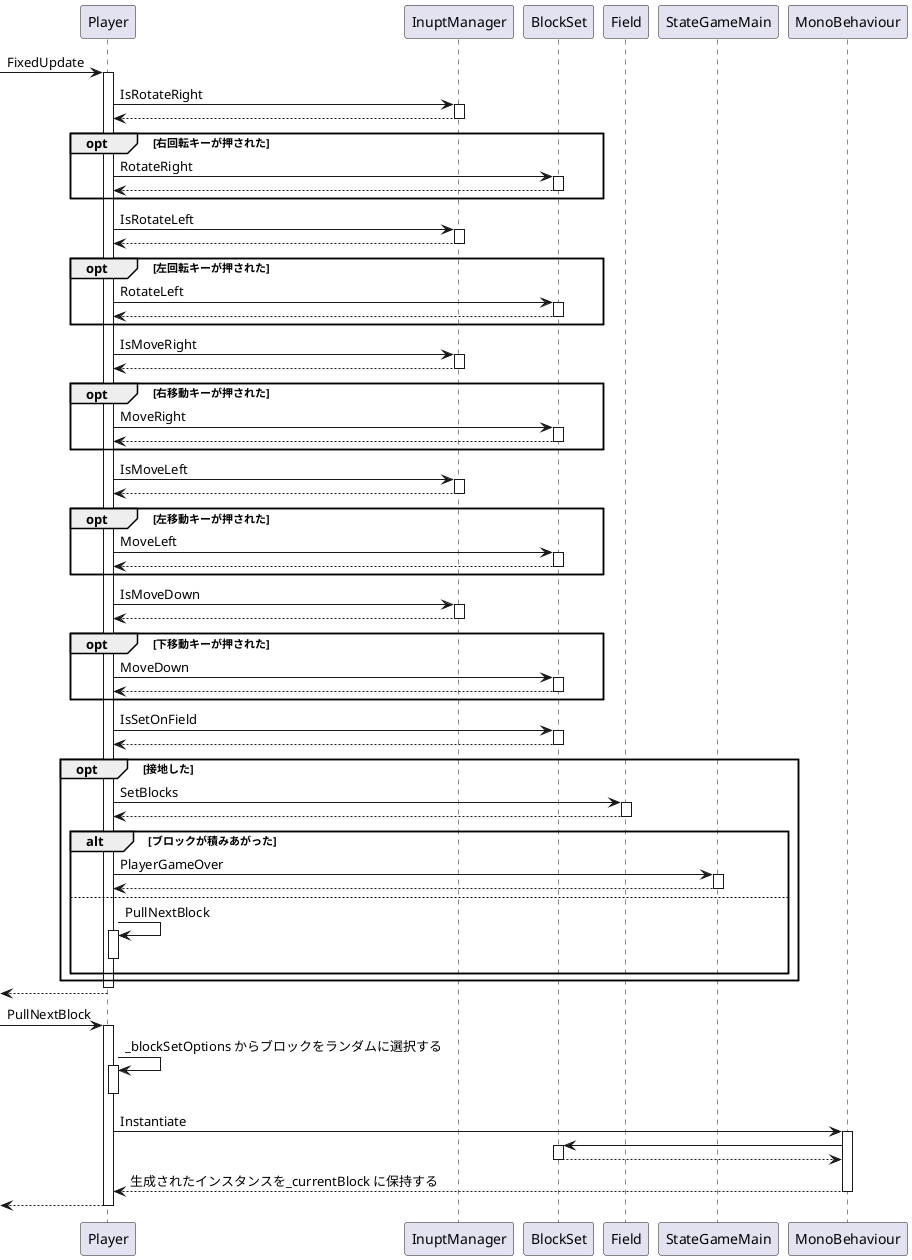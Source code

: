 @startuml


[-> Player : FixedUpdate
activate Player
    Player -> InuptManager : IsRotateRight
    activate InuptManager
        Player <-- InuptManager
    deactivate InuptManager
    opt 右回転キーが押された
        Player -> BlockSet : RotateRight
        activate BlockSet
            Player <-- BlockSet
        deactivate BlockSet
    end
    Player -> InuptManager : IsRotateLeft
    activate InuptManager
        Player <-- InuptManager
    deactivate InuptManager
    opt 左回転キーが押された
        Player -> BlockSet : RotateLeft
        activate BlockSet
            Player <-- BlockSet
        deactivate BlockSet
    end
    Player -> InuptManager : IsMoveRight
    activate InuptManager
        Player <-- InuptManager
    deactivate InuptManager
    opt 右移動キーが押された
        Player -> BlockSet : MoveRight
        activate BlockSet
            Player <-- BlockSet
        deactivate BlockSet
    end
    Player -> InuptManager : IsMoveLeft
    activate InuptManager
        Player <-- InuptManager
    deactivate InuptManager
    opt 左移動キーが押された
        Player -> BlockSet : MoveLeft
        activate BlockSet
            Player <-- BlockSet
        deactivate BlockSet
    end
    Player -> InuptManager : IsMoveDown
    activate InuptManager
        Player <-- InuptManager
    deactivate InuptManager
    opt 下移動キーが押された
        Player -> BlockSet : MoveDown
        activate BlockSet
            Player <-- BlockSet
            deactivate BlockSet
    end

    Player -> BlockSet : IsSetOnField
    activate BlockSet
        Player <-- BlockSet
    deactivate BlockSet
    opt 接地した
        Player -> Field : SetBlocks
        activate Field
            Player <-- Field
        deactivate Field
        alt ブロックが積みあがった
            Player -> StateGameMain : PlayerGameOver
            activate StateGameMain
                Player <-- StateGameMain
            deactivate StateGameMain
        else
            Player -> Player : PullNextBlock
            activate Player
            deactivate Player
        end

    end
deactivate Player
[<-- Player

[-> Player : PullNextBlock
activate Player
    Player -> Player : _blockSetOptions からブロックをランダムに選択する
    activate Player
    deactivate Player
    Player -> MonoBehaviour : Instantiate
    activate MonoBehaviour
        MonoBehaviour -> BlockSet
        activate BlockSet
            MonoBehaviour <-- BlockSet
        deactivate BlockSet
        Player <-- MonoBehaviour : 生成されたインスタンスを_currentBlock に保持する
    deactivate MonoBehaviour
    [<-- Player
deactivate Player

@enduml